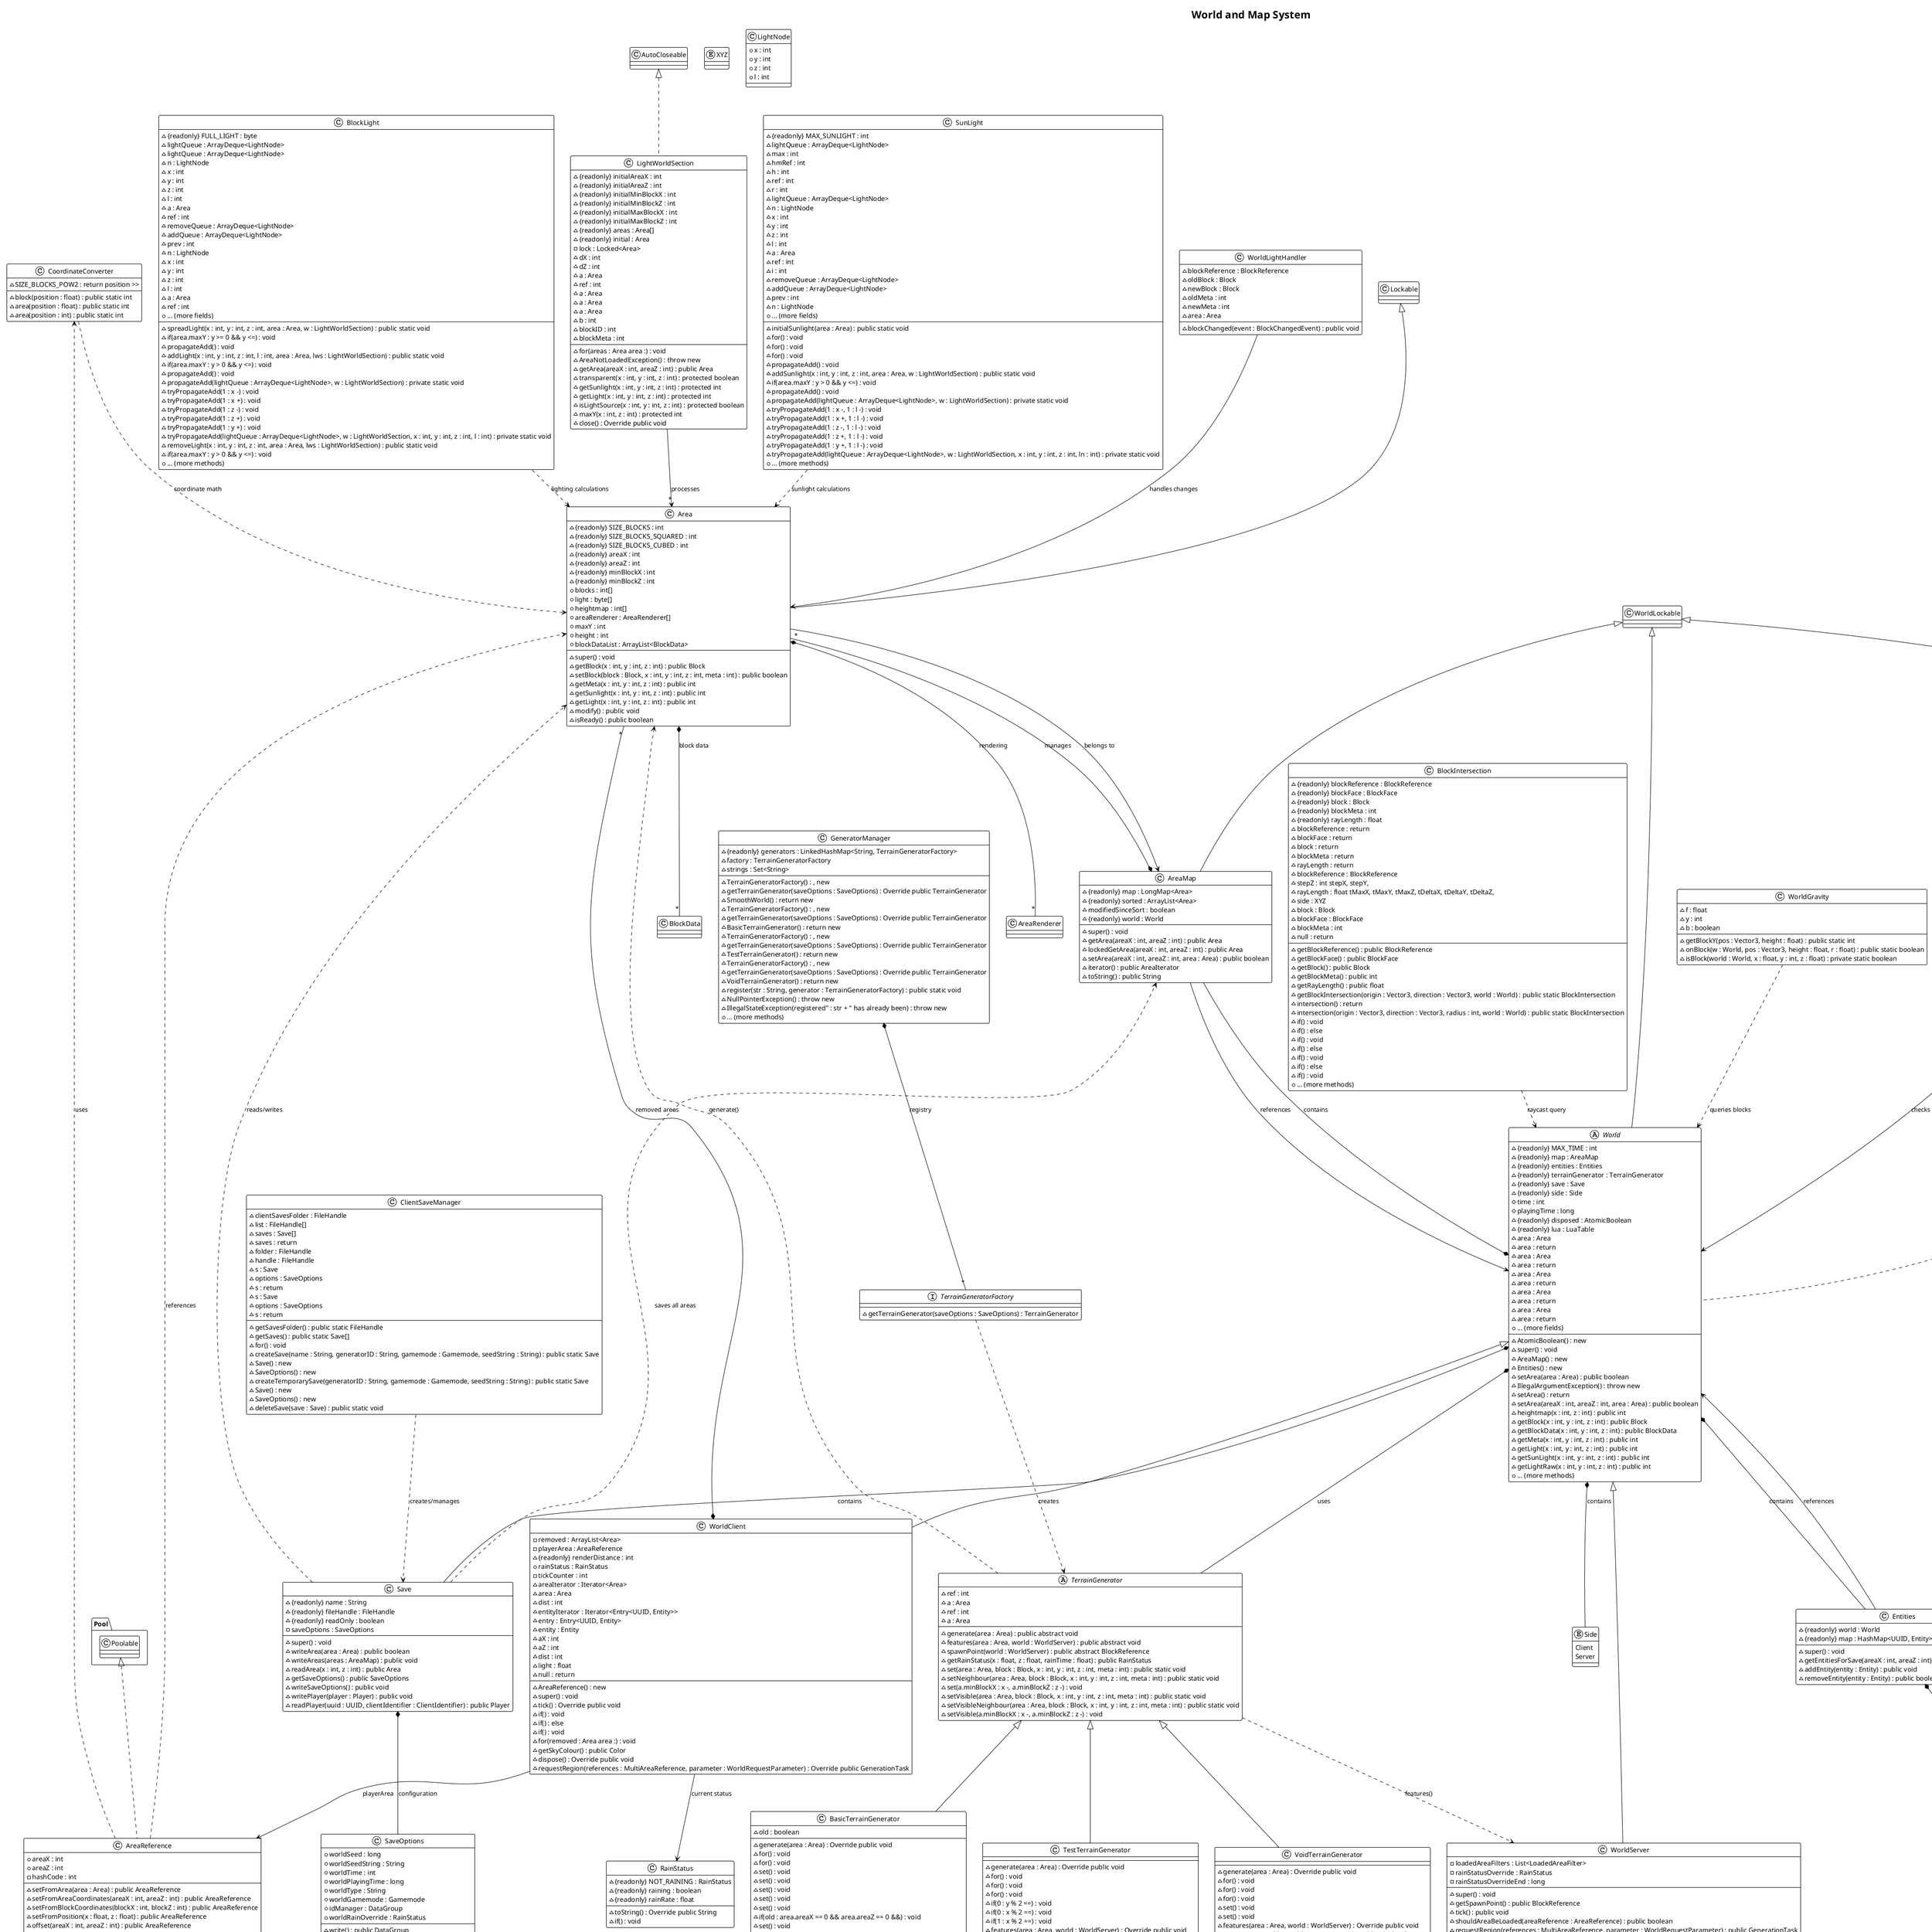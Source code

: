 @startuml World_and_Map_System
!theme plain
title World and Map System

    class CoordinateConverter {
        ~SIZE_BLOCKS_POW2 : return position >>
        --
        ~block(position : float) : public static int
        ~area(position : float) : public static int
        ~area(position : int) : public static int
    }
    class AreaMap {
        ~{readonly} map : LongMap<Area>
        ~{readonly} sorted : ArrayList<Area>
        ~modifiedSinceSort : boolean
        ~{readonly} world : World
        --
        ~super() : void
        ~getArea(areaX : int, areaZ : int) : public Area
        ~lockedGetArea(areaX : int, areaZ : int) : public Area
        ~setArea(areaX : int, areaZ : int, area : Area) : public boolean
        ~iterator() : public AreaIterator
        ~toString() : public String
    }
    class Entities {
        ~{readonly} world : World
        ~{readonly} map : HashMap<UUID, Entity>
        --
        ~super() : void
        ~getEntitiesForSave(areaX : int, areaZ : int) : public DataGroup[]
        ~addEntity(entity : Entity) : public void
        ~removeEntity(entity : Entity) : public boolean
    }
    class Area {
        ~{readonly} SIZE_BLOCKS : int
        ~{readonly} SIZE_BLOCKS_SQUARED : int
        ~{readonly} SIZE_BLOCKS_CUBED : int
        ~{readonly} areaX : int
        ~{readonly} areaZ : int
        ~{readonly} minBlockX : int
        ~{readonly} minBlockZ : int
        +blocks : int[]
        +light : byte[]
        +heightmap : int[]
        +areaRenderer : AreaRenderer[]
        +maxY : int
        +height : int
        +blockDataList : ArrayList<BlockData>
        --
        ~super() : void
        ~getBlock(x : int, y : int, z : int) : public Block
        ~setBlock(block : Block, x : int, y : int, z : int, meta : int) : public boolean
        ~getMeta(x : int, y : int, z : int) : public int
        ~getSunlight(x : int, y : int, z : int) : public int
        ~getLight(x : int, y : int, z : int) : public int
        ~modify() : public void
        ~isReady() : public boolean
    }
    class Save {
        ~{readonly} name : String
        ~{readonly} fileHandle : FileHandle
        ~{readonly} readOnly : boolean
        -saveOptions : SaveOptions
        --
        ~super() : void
        ~writeArea(area : Area) : public boolean
        ~writeAreas(areas : AreaMap) : public void
        ~readArea(x : int, z : int) : public Area
        ~getSaveOptions() : public SaveOptions
        ~writeSaveOptions() : public void
        ~writePlayer(player : Player) : public void
        ~readPlayer(uuid : UUID, clientIdentifier : ClientIdentifier) : public Player
    }
    class SaveOptions {
        +worldSeed : long
        +worldSeedString : String
        +worldTime : int
        +worldPlayingTime : long
        +worldType : String
        +worldGamemode : Gamemode
        +idManager : DataGroup
        +worldRainOverride : RainStatus
        --
        ~write() : public DataGroup
        ~read(dataGroup : DataGroup) : public void
        ~setWorldSeed(seedString : String) : public void
    }
    class AreaReference {
        +areaX : int
        +areaZ : int
        -hashCode : int
        --
        ~setFromArea(area : Area) : public AreaReference
        ~setFromAreaCoordinates(areaX : int, areaZ : int) : public AreaReference
        ~setFromBlockCoordinates(blockX : int, blockZ : int) : public AreaReference
        ~setFromPosition(x : float, z : float) : public AreaReference
        ~offset(areaX : int, areaZ : int) : public AreaReference
        ~minBlockX() : public int
        ~minBlockZ() : public int
    }
    enum Side {
        Client
        Server
        --
    }
    class Entity {
        ~{static} GRAVITY : float
        +uuid : UUID
        +height : float
        ~{readonly} position : Vector3
        ~{readonly} angle : Vector3
        ~{readonly} motion : Vector3
        ~{readonly} id : String
        --
        ~update() : public boolean
        ~write() : public DataGroup
        ~read(dataGroup : DataGroup) : public void
        ~dispose() : public void
    }
    class WorldServer {
        -loadedAreaFilters : List<LoadedAreaFilter>
        -rainStatusOverride : RainStatus
        -rainStatusOverrideEnd : long
        --
        ~super() : void
        ~getSpawnPoint() : public BlockReference
        ~tick() : public void
        ~shouldAreaBeLoaded(areaReference : AreaReference) : public boolean
        ~requestRegion(references : MultiAreaReference, parameter : WorldRequestParameter) : public GenerationTask
        ~save() : public void
    }
    abstract class World {
        ~{readonly} MAX_TIME : int
        ~{readonly} map : AreaMap
        ~{readonly} entities : Entities
        ~{readonly} terrainGenerator : TerrainGenerator
        ~{readonly} save : Save
        ~{readonly} side : Side
        #time : int
        #playingTime : long
        ~{readonly} disposed : AtomicBoolean
        ~{readonly} lua : LuaTable
        ~area : Area
        ~area : return
        ~area : Area
        ~area : return
        ~area : Area
        ~area : return
        ~area : Area
        ~area : return
        ~area : Area
        ~area : return
        +... (more fields)
        --
        ~AtomicBoolean() : new
        ~super() : void
        ~AreaMap() : new
        ~Entities() : new
        ~setArea(area : Area) : public boolean
        ~IllegalArgumentException() : throw new
        ~setArea() : return
        ~setArea(areaX : int, areaZ : int, area : Area) : public boolean
        ~heightmap(x : int, z : int) : public int
        ~getBlock(x : int, y : int, z : int) : public Block
        ~getBlockData(x : int, y : int, z : int) : public BlockData
        ~getMeta(x : int, y : int, z : int) : public int
        ~getLight(x : int, y : int, z : int) : public int
        ~getSunLight(x : int, y : int, z : int) : public int
        ~getLightRaw(x : int, y : int, z : int) : public int
        +... (more methods)
    }
    class ClientSaveManager {
        ~clientSavesFolder : FileHandle
        ~list : FileHandle[]
        ~saves : Save[]
        ~saves : return
        ~folder : FileHandle
        ~handle : FileHandle
        ~s : Save
        ~options : SaveOptions
        ~s : return
        ~s : Save
        ~options : SaveOptions
        ~s : return
        --
        ~getSavesFolder() : public static FileHandle
        ~getSaves() : public static Save[]
        ~for() : void
        ~createSave(name : String, generatorID : String, gamemode : Gamemode, seedString : String) : public static Save
        ~Save() : new
        ~SaveOptions() : new
        ~createTemporarySave(generatorID : String, gamemode : Gamemode, seedString : String) : public static Save
        ~Save() : new
        ~SaveOptions() : new
        ~deleteSave(save : Save) : public static void
    }
    class WorldClient {
        -removed : ArrayList<Area>
        -playerArea : AreaReference
        ~{readonly} renderDistance : int
        +rainStatus : RainStatus
        -tickCounter : int
        ~areaIterator : Iterator<Area>
        ~area : Area
        ~dist : int
        ~entityIterator : Iterator<Entry<UUID, Entity>>
        ~entry : Entry<UUID, Entity>
        ~entity : Entity
        ~aX : int
        ~aZ : int
        ~dist : int
        ~light : float
        ~null : return
        --
        ~AreaReference() : new
        ~super() : void
        ~tick() : Override public void
        ~if() : void
        ~if() : else
        ~if() : void
        ~for(removed : Area area :) : void
        ~getSkyColour() : public Color
        ~dispose() : Override public void
        ~requestRegion(references : MultiAreaReference, parameter : WorldRequestParameter) : Override public GenerationTask
    }
    class BlockIntersection {
        ~{readonly} blockReference : BlockReference
        ~{readonly} blockFace : BlockFace
        ~{readonly} block : Block
        ~{readonly} blockMeta : int
        ~{readonly} rayLength : float
        ~blockReference : return
        ~blockFace : return
        ~block : return
        ~blockMeta : return
        ~rayLength : return
        ~blockReference : BlockReference
        ~stepZ : int stepX, stepY,
        ~rayLength : float tMaxX, tMaxY, tMaxZ, tDeltaX, tDeltaY, tDeltaZ,
        ~side : XYZ
        ~block : Block
        ~blockFace : BlockFace
        ~blockMeta : int
        ~null : return
        --
        ~getBlockReference() : public BlockReference
        ~getBlockFace() : public BlockFace
        ~getBlock() : public Block
        ~getBlockMeta() : public int
        ~getRayLength() : public float
        ~getBlockIntersection(origin : Vector3, direction : Vector3, world : World) : public static BlockIntersection
        ~intersection() : return
        ~intersection(origin : Vector3, direction : Vector3, radius : int, world : World) : public static BlockIntersection
        ~if() : void
        ~if() : else
        ~if() : void
        ~if() : else
        ~if() : void
        ~if() : else
        ~if() : void
        +... (more methods)
    }
    enum XYZ {
    }
    class PlayerCollision {
        -world : World
        ~{readonly} r : float
        ~player : Player
        ~pos : Vector3
        ~blockX : int
        ~blockZ : int
        ~minBlockY : int
        ~maxBlockY : int
        ~x : int
        ~y : int
        ~z : int
        --
        ~preventNoclip(event : PlayerMovementEvent) : EventHandler public void
        ~for() : void
        ~limit() : void
        ~limit() : void
        ~limit() : void
        ~limit() : void
        ~check(position : Vector3, xOffset : float, yOffset : float, zOffset : float) : private boolean
        ~limit(newPos : Vector3, xOffset : float, zOffset : float, height : float) : private void
    }
    class BasicTerrainGenerator {
        ~old : boolean
        --
        ~generate(area : Area) : Override public void
        ~for() : void
        ~for() : void
        ~set() : void
        ~set() : void
        ~set() : void
        ~set() : void
        ~set() : void
        ~if(old : area.areaX == 0 && area.areaZ == 0 &&) : void
        ~set() : void
        ~set() : void
        ~set() : void
        ~set() : void
        ~features(area : Area, world : WorldServer) : Override public void
        ~spawnPoint(world : WorldServer) : Override public BlockReference
    }
    class GeneratorManager {
        ~{readonly} generators : LinkedHashMap<String, TerrainGeneratorFactory>
        ~factory : TerrainGeneratorFactory
        ~strings : Set<String>
        --
        ~TerrainGeneratorFactory() : , new
        ~getTerrainGenerator(saveOptions : SaveOptions) : Override public TerrainGenerator
        ~SmoothWorld() : return new
        ~TerrainGeneratorFactory() : , new
        ~getTerrainGenerator(saveOptions : SaveOptions) : Override public TerrainGenerator
        ~BasicTerrainGenerator() : return new
        ~TerrainGeneratorFactory() : , new
        ~getTerrainGenerator(saveOptions : SaveOptions) : Override public TerrainGenerator
        ~TestTerrainGenerator() : return new
        ~TerrainGeneratorFactory() : , new
        ~getTerrainGenerator(saveOptions : SaveOptions) : Override public TerrainGenerator
        ~VoidTerrainGenerator() : return new
        ~register(str : String, generator : TerrainGeneratorFactory) : public static void
        ~NullPointerException() : throw new
        ~IllegalStateException(registered" : str + " has already been) : throw new
        +... (more methods)
    }
    interface TerrainGeneratorFactory {
        ~getTerrainGenerator(saveOptions : SaveOptions) : TerrainGenerator
    }
    class RainStatus {
        ~{readonly} NOT_RAINING : RainStatus
        ~{readonly} raining : boolean
        ~{readonly} rainRate : float
        --
        ~toString() : Override public String
        ~if() : void
    }
    abstract class TerrainGenerator {
        ~ref : int
        ~a : Area
        ~ref : int
        ~a : Area
        --
        ~generate(area : Area) : public abstract void
        ~features(area : Area, world : WorldServer) : public abstract void
        ~spawnPoint(world : WorldServer) : public abstract BlockReference
        ~getRainStatus(x : float, z : float, rainTime : float) : public RainStatus
        ~set(area : Area, block : Block, x : int, y : int, z : int, meta : int) : public static void
        ~setNeighbour(area : Area, block : Block, x : int, y : int, z : int, meta : int) : public static void
        ~set(a.minBlockX : x -, a.minBlockZ : z -) : void
        ~setVisible(area : Area, block : Block, x : int, y : int, z : int, meta : int) : public static void
        ~setVisibleNeighbour(area : Area, block : Block, x : int, y : int, z : int, meta : int) : public static void
        ~setVisible(a.minBlockX : x -, a.minBlockZ : z -) : void
    }
    class TestTerrainGenerator {
        ~generate(area : Area) : Override public void
        ~for() : void
        ~for() : void
        ~for() : void
        ~if(0 : y % 2 ==) : void
        ~if(0 : x % 2 ==) : void
        ~if(1 : x % 2 ==) : void
        ~features(area : Area, world : WorldServer) : Override public void
        ~spawnPoint(world : WorldServer) : Override public BlockReference
    }
    class VoidTerrainGenerator {
        ~generate(area : Area) : Override public void
        ~for() : void
        ~for() : void
        ~for() : void
        ~set() : void
        ~set() : void
        ~features(area : Area, world : WorldServer) : Override public void
        ~spawnPoint(world : WorldServer) : Override public BlockReference
    }
    class WorldGravity {
        ~f : float
        ~y : int
        ~b : boolean
        --
        ~getBlockY(pos : Vector3, height : float) : public static int
        ~onBlock(w : World, pos : Vector3, height : float, r : float) : public static boolean
        ~isBlock(world : World, x : float, y : int, z : float) : private static boolean
    }
    class BlockLight {
        ~{readonly} FULL_LIGHT : byte
        ~lightQueue : ArrayDeque<LightNode>
        ~lightQueue : ArrayDeque<LightNode>
        ~n : LightNode
        ~x : int
        ~y : int
        ~z : int
        ~l : int
        ~a : Area
        ~ref : int
        ~removeQueue : ArrayDeque<LightNode>
        ~addQueue : ArrayDeque<LightNode>
        ~prev : int
        ~n : LightNode
        ~x : int
        ~y : int
        ~z : int
        ~l : int
        ~a : Area
        ~ref : int
        +... (more fields)
        --
        ~spreadLight(x : int, y : int, z : int, area : Area, w : LightWorldSection) : public static void
        ~if(area.maxY : y >= 0 && y <=) : void
        ~propagateAdd() : void
        ~addLight(x : int, y : int, z : int, l : int, area : Area, lws : LightWorldSection) : public static void
        ~if(area.maxY : y > 0 && y <=) : void
        ~propagateAdd() : void
        ~propagateAdd(lightQueue : ArrayDeque<LightNode>, w : LightWorldSection) : private static void
        ~tryPropagateAdd(1 : x -) : void
        ~tryPropagateAdd(1 : x +) : void
        ~tryPropagateAdd(1 : z -) : void
        ~tryPropagateAdd(1 : z +) : void
        ~tryPropagateAdd(1 : y +) : void
        ~tryPropagateAdd(lightQueue : ArrayDeque<LightNode>, w : LightWorldSection, x : int, y : int, z : int, l : int) : private static void
        ~removeLight(x : int, y : int, z : int, area : Area, lws : LightWorldSection) : public static void
        ~if(area.maxY : y > 0 && y <=) : void
        +... (more methods)
    }
    class LightNode {
        +x : int
        +y : int
        +z : int
        +l : int
    }
    class LightWorldSection {
        ~{readonly} initialAreaX : int
        ~{readonly} initialAreaZ : int
        ~{readonly} initialMinBlockX : int
        ~{readonly} initialMinBlockZ : int
        ~{readonly} initialMaxBlockX : int
        ~{readonly} initialMaxBlockZ : int
        ~{readonly} areas : Area[]
        ~{readonly} initial : Area
        -lock : Locked<Area>
        ~dX : int
        ~dZ : int
        ~a : Area
        ~ref : int
        ~a : Area
        ~a : Area
        ~a : Area
        ~b : int
        ~blockID : int
        ~blockMeta : int
        --
        ~for(areas : Area area :) : void
        ~AreaNotLoadedException() : throw new
        ~getArea(areaX : int, areaZ : int) : public Area
        ~transparent(x : int, y : int, z : int) : protected boolean
        ~getSunlight(x : int, y : int, z : int) : protected int
        ~getLight(x : int, y : int, z : int) : protected int
        ~isLightSource(x : int, y : int, z : int) : protected boolean
        ~maxY(x : int, z : int) : protected int
        ~close() : Override public void
    }
    class SunLight {
        ~{readonly} MAX_SUNLIGHT : int
        ~lightQueue : ArrayDeque<LightNode>
        ~max : int
        ~hmRef : int
        ~h : int
        ~ref : int
        ~r : int
        ~lightQueue : ArrayDeque<LightNode>
        ~n : LightNode
        ~x : int
        ~y : int
        ~z : int
        ~l : int
        ~a : Area
        ~ref : int
        ~i : int
        ~removeQueue : ArrayDeque<LightNode>
        ~addQueue : ArrayDeque<LightNode>
        ~prev : int
        ~n : LightNode
        +... (more fields)
        --
        ~initialSunlight(area : Area) : public static void
        ~for() : void
        ~for() : void
        ~for() : void
        ~propagateAdd() : void
        ~addSunlight(x : int, y : int, z : int, area : Area, w : LightWorldSection) : public static void
        ~if(area.maxY : y > 0 && y <=) : void
        ~propagateAdd() : void
        ~propagateAdd(lightQueue : ArrayDeque<LightNode>, w : LightWorldSection) : private static void
        ~tryPropagateAdd(1 : x -, 1 : l -) : void
        ~tryPropagateAdd(1 : x +, 1 : l -) : void
        ~tryPropagateAdd(1 : z -, 1 : l -) : void
        ~tryPropagateAdd(1 : z +, 1 : l -) : void
        ~tryPropagateAdd(1 : y +, 1 : l -) : void
        ~tryPropagateAdd(lightQueue : ArrayDeque<LightNode>, w : LightWorldSection, x : int, y : int, z : int, ln : int) : private static void
        +... (more methods)
    }
    class WorldLightHandler {
        ~blockReference : BlockReference
        ~oldBlock : Block
        ~newBlock : Block
        ~oldMeta : int
        ~newMeta : int
        ~area : Area
        --
        ~blockChanged(event : BlockChangedEvent) : public void
    }
    ' Inheritance relationships
    WorldLockable <|-- World
    WorldLockable <|-- AreaMap  
    WorldLockable <|-- Entities
    Lockable <|-- Area
    Disposable <|.. World
    Disposable <|.. Entity
    Pool.Poolable <|.. AreaReference
    World <|-- WorldClient
    World <|-- WorldServer
    TerrainGenerator <|-- BasicTerrainGenerator
    TerrainGenerator <|-- TestTerrainGenerator
    TerrainGenerator <|-- VoidTerrainGenerator
    AutoCloseable <|.. LightWorldSection
    
    ' Core World Composition (most critical relationships)
    World *-- AreaMap : contains
    World *-- Entities : contains  
    World *-- TerrainGenerator : uses
    World *-- Save : contains
    World *-- Side : contains
    
    ' AreaMap relationships
    AreaMap *-- "*" Area : manages
    AreaMap --> World : references
    
    ' Entities relationships  
    Entities *-- "*" Entity : contains
    Entities --> World : references
    
    ' Area relationships
    Area --> AreaMap : belongs to
    Area *-- "*" AreaRenderer : rendering
    Area *-- "*" BlockData : block data
    
    ' TerrainGenerator dependencies
    TerrainGenerator ..> Area : generate()
    TerrainGenerator ..> WorldServer : features()
    
    ' WorldClient specific associations
    WorldClient *-- "*" Area : removed areas
    WorldClient --> AreaReference : playerArea
    WorldClient --> RainStatus : current status
    
    ' WorldServer specific
    WorldServer --> "*" LoadedAreaFilter : area filters
    
    ' Save system relationships
    Save *-- SaveOptions : configuration
    Save ..> Area : reads/writes
    Save ..> AreaMap : saves all areas
    ClientSaveManager ..> Save : creates/manages
    
    ' AreaReference relationships
    AreaReference ..> Area : references
    AreaReference ..> CoordinateConverter : uses
    
    ' Collision system
    PlayerCollision --> World : checks blocks
    PlayerCollision --> Entity : player entity
    BlockIntersection ..> World : raycast query
    
    ' Lighting system relationships
    LightWorldSection --> "*" Area : processes
    BlockLight ..> Area : lighting calculations
    SunLight ..> Area : sunlight calculations
    WorldLightHandler --> Area : handles changes
    
    ' Generator management
    GeneratorManager *-- "*" TerrainGeneratorFactory : registry
    TerrainGeneratorFactory ..> TerrainGenerator : creates
    
    ' Gravity and physics
    WorldGravity ..> World : queries blocks
    
    ' Coordinate conversion utilities
    CoordinateConverter ..> Area : coordinate math
@enduml
